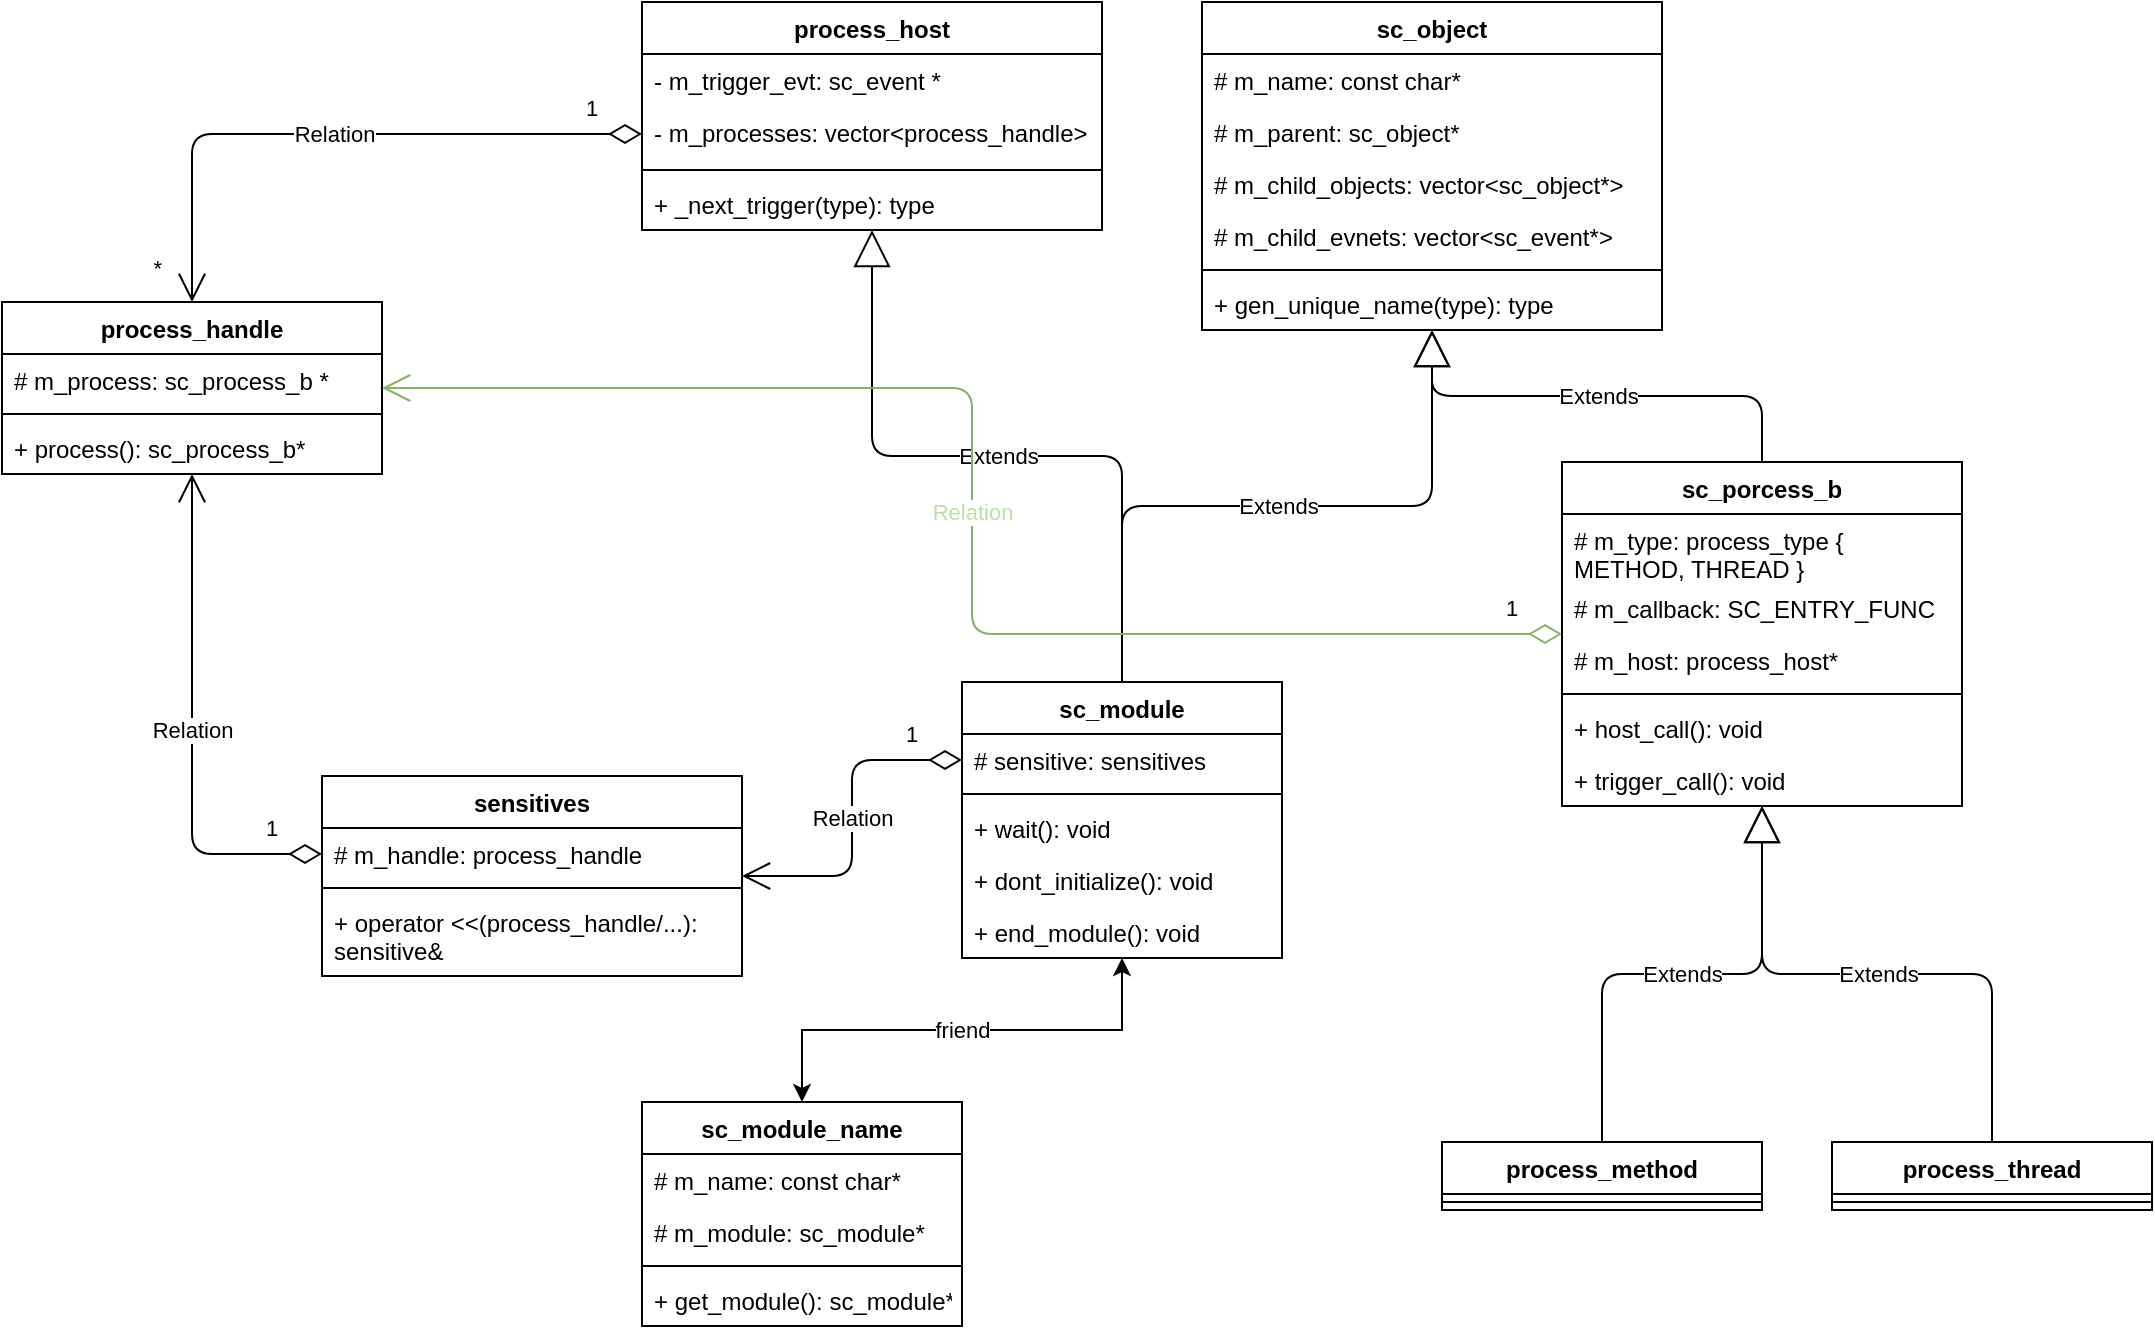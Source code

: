 <mxfile version="14.9.7" type="github">
  <diagram id="oA9ygaMnBOQTWNAMh8Z7" name="第 1 页">
    <mxGraphModel dx="1185" dy="1462" grid="1" gridSize="10" guides="1" tooltips="1" connect="1" arrows="1" fold="1" page="1" pageScale="1" pageWidth="1169" pageHeight="827" math="0" shadow="0">
      <root>
        <mxCell id="0" />
        <mxCell id="1" parent="0" />
        <mxCell id="gMdUcFWDn8KjLpwVatEw-1" value="sc_object" style="swimlane;fontStyle=1;align=center;verticalAlign=top;childLayout=stackLayout;horizontal=1;startSize=26;horizontalStack=0;resizeParent=1;resizeParentMax=0;resizeLast=0;collapsible=1;marginBottom=0;" parent="1" vertex="1">
          <mxGeometry x="630" y="-770" width="230" height="164" as="geometry">
            <mxRectangle x="310" y="-790" width="105" height="26" as="alternateBounds" />
          </mxGeometry>
        </mxCell>
        <mxCell id="gMdUcFWDn8KjLpwVatEw-2" value="# m_name: const char*" style="text;strokeColor=none;fillColor=none;align=left;verticalAlign=top;spacingLeft=4;spacingRight=4;overflow=hidden;rotatable=0;points=[[0,0.5],[1,0.5]];portConstraint=eastwest;" parent="gMdUcFWDn8KjLpwVatEw-1" vertex="1">
          <mxGeometry y="26" width="230" height="26" as="geometry" />
        </mxCell>
        <mxCell id="gMdUcFWDn8KjLpwVatEw-37" value="# m_parent: sc_object*" style="text;strokeColor=none;fillColor=none;align=left;verticalAlign=top;spacingLeft=4;spacingRight=4;overflow=hidden;rotatable=0;points=[[0,0.5],[1,0.5]];portConstraint=eastwest;" parent="gMdUcFWDn8KjLpwVatEw-1" vertex="1">
          <mxGeometry y="52" width="230" height="26" as="geometry" />
        </mxCell>
        <mxCell id="gMdUcFWDn8KjLpwVatEw-38" value="# m_child_objects: vector&lt;sc_object*&gt;" style="text;strokeColor=none;fillColor=none;align=left;verticalAlign=top;spacingLeft=4;spacingRight=4;overflow=hidden;rotatable=0;points=[[0,0.5],[1,0.5]];portConstraint=eastwest;" parent="gMdUcFWDn8KjLpwVatEw-1" vertex="1">
          <mxGeometry y="78" width="230" height="26" as="geometry" />
        </mxCell>
        <mxCell id="gMdUcFWDn8KjLpwVatEw-36" value="# m_child_evnets: vector&lt;sc_event*&gt;" style="text;strokeColor=none;fillColor=none;align=left;verticalAlign=top;spacingLeft=4;spacingRight=4;overflow=hidden;rotatable=0;points=[[0,0.5],[1,0.5]];portConstraint=eastwest;" parent="gMdUcFWDn8KjLpwVatEw-1" vertex="1">
          <mxGeometry y="104" width="230" height="26" as="geometry" />
        </mxCell>
        <mxCell id="gMdUcFWDn8KjLpwVatEw-3" value="" style="line;strokeWidth=1;fillColor=none;align=left;verticalAlign=middle;spacingTop=-1;spacingLeft=3;spacingRight=3;rotatable=0;labelPosition=right;points=[];portConstraint=eastwest;" parent="gMdUcFWDn8KjLpwVatEw-1" vertex="1">
          <mxGeometry y="130" width="230" height="8" as="geometry" />
        </mxCell>
        <mxCell id="gMdUcFWDn8KjLpwVatEw-4" value="+ gen_unique_name(type): type" style="text;strokeColor=none;fillColor=none;align=left;verticalAlign=top;spacingLeft=4;spacingRight=4;overflow=hidden;rotatable=0;points=[[0,0.5],[1,0.5]];portConstraint=eastwest;" parent="gMdUcFWDn8KjLpwVatEw-1" vertex="1">
          <mxGeometry y="138" width="230" height="26" as="geometry" />
        </mxCell>
        <mxCell id="gMdUcFWDn8KjLpwVatEw-5" value="sc_porcess_b" style="swimlane;fontStyle=1;align=center;verticalAlign=top;childLayout=stackLayout;horizontal=1;startSize=26;horizontalStack=0;resizeParent=1;resizeParentMax=0;resizeLast=0;collapsible=1;marginBottom=0;" parent="1" vertex="1">
          <mxGeometry x="810" y="-540" width="200" height="172" as="geometry">
            <mxRectangle x="770" y="-510" width="105" height="26" as="alternateBounds" />
          </mxGeometry>
        </mxCell>
        <mxCell id="gMdUcFWDn8KjLpwVatEw-6" value="# m_type: process_type { METHOD, THREAD }" style="text;strokeColor=none;fillColor=none;align=left;verticalAlign=top;spacingLeft=4;spacingRight=4;overflow=hidden;rotatable=0;points=[[0,0.5],[1,0.5]];portConstraint=eastwest;whiteSpace=wrap;" parent="gMdUcFWDn8KjLpwVatEw-5" vertex="1">
          <mxGeometry y="26" width="200" height="34" as="geometry" />
        </mxCell>
        <mxCell id="gMdUcFWDn8KjLpwVatEw-56" value="# m_callback: SC_ENTRY_FUNC" style="text;strokeColor=none;fillColor=none;align=left;verticalAlign=top;spacingLeft=4;spacingRight=4;overflow=hidden;rotatable=0;points=[[0,0.5],[1,0.5]];portConstraint=eastwest;" parent="gMdUcFWDn8KjLpwVatEw-5" vertex="1">
          <mxGeometry y="60" width="200" height="26" as="geometry" />
        </mxCell>
        <mxCell id="gMdUcFWDn8KjLpwVatEw-57" value="# m_host: process_host*" style="text;strokeColor=none;fillColor=none;align=left;verticalAlign=top;spacingLeft=4;spacingRight=4;overflow=hidden;rotatable=0;points=[[0,0.5],[1,0.5]];portConstraint=eastwest;" parent="gMdUcFWDn8KjLpwVatEw-5" vertex="1">
          <mxGeometry y="86" width="200" height="26" as="geometry" />
        </mxCell>
        <mxCell id="gMdUcFWDn8KjLpwVatEw-7" value="" style="line;strokeWidth=1;fillColor=none;align=left;verticalAlign=middle;spacingTop=-1;spacingLeft=3;spacingRight=3;rotatable=0;labelPosition=right;points=[];portConstraint=eastwest;" parent="gMdUcFWDn8KjLpwVatEw-5" vertex="1">
          <mxGeometry y="112" width="200" height="8" as="geometry" />
        </mxCell>
        <mxCell id="gMdUcFWDn8KjLpwVatEw-58" value="+ host_call(): void" style="text;strokeColor=none;fillColor=none;align=left;verticalAlign=top;spacingLeft=4;spacingRight=4;overflow=hidden;rotatable=0;points=[[0,0.5],[1,0.5]];portConstraint=eastwest;" parent="gMdUcFWDn8KjLpwVatEw-5" vertex="1">
          <mxGeometry y="120" width="200" height="26" as="geometry" />
        </mxCell>
        <mxCell id="gMdUcFWDn8KjLpwVatEw-8" value="+ trigger_call(): void" style="text;strokeColor=none;fillColor=none;align=left;verticalAlign=top;spacingLeft=4;spacingRight=4;overflow=hidden;rotatable=0;points=[[0,0.5],[1,0.5]];portConstraint=eastwest;" parent="gMdUcFWDn8KjLpwVatEw-5" vertex="1">
          <mxGeometry y="146" width="200" height="26" as="geometry" />
        </mxCell>
        <mxCell id="gMdUcFWDn8KjLpwVatEw-9" value="process_thread" style="swimlane;fontStyle=1;align=center;verticalAlign=top;childLayout=stackLayout;horizontal=1;startSize=26;horizontalStack=0;resizeParent=1;resizeParentMax=0;resizeLast=0;collapsible=1;marginBottom=0;" parent="1" vertex="1">
          <mxGeometry x="945" y="-200" width="160" height="34" as="geometry">
            <mxRectangle x="855" y="-299" width="135" height="26" as="alternateBounds" />
          </mxGeometry>
        </mxCell>
        <mxCell id="gMdUcFWDn8KjLpwVatEw-11" value="" style="line;strokeWidth=1;fillColor=none;align=left;verticalAlign=middle;spacingTop=-1;spacingLeft=3;spacingRight=3;rotatable=0;labelPosition=right;points=[];portConstraint=eastwest;" parent="gMdUcFWDn8KjLpwVatEw-9" vertex="1">
          <mxGeometry y="26" width="160" height="8" as="geometry" />
        </mxCell>
        <mxCell id="gMdUcFWDn8KjLpwVatEw-13" value="process_method" style="swimlane;fontStyle=1;align=center;verticalAlign=top;childLayout=stackLayout;horizontal=1;startSize=26;horizontalStack=0;resizeParent=1;resizeParentMax=0;resizeLast=0;collapsible=1;marginBottom=0;" parent="1" vertex="1">
          <mxGeometry x="750" y="-200" width="160" height="34" as="geometry">
            <mxRectangle x="660" y="-299" width="135" height="26" as="alternateBounds" />
          </mxGeometry>
        </mxCell>
        <mxCell id="gMdUcFWDn8KjLpwVatEw-15" value="" style="line;strokeWidth=1;fillColor=none;align=left;verticalAlign=middle;spacingTop=-1;spacingLeft=3;spacingRight=3;rotatable=0;labelPosition=right;points=[];portConstraint=eastwest;" parent="gMdUcFWDn8KjLpwVatEw-13" vertex="1">
          <mxGeometry y="26" width="160" height="8" as="geometry" />
        </mxCell>
        <mxCell id="gMdUcFWDn8KjLpwVatEw-21" value="Extends" style="endArrow=block;endSize=16;endFill=0;html=1;edgeStyle=orthogonalEdgeStyle;exitX=0.5;exitY=0;exitDx=0;exitDy=0;" parent="1" source="gMdUcFWDn8KjLpwVatEw-5" target="gMdUcFWDn8KjLpwVatEw-1" edge="1">
          <mxGeometry width="160" relative="1" as="geometry">
            <mxPoint x="1020" y="-540" as="sourcePoint" />
            <mxPoint x="1180" y="-540" as="targetPoint" />
          </mxGeometry>
        </mxCell>
        <mxCell id="gMdUcFWDn8KjLpwVatEw-22" value="Extends" style="endArrow=block;endSize=16;endFill=0;html=1;exitX=0.5;exitY=0;exitDx=0;exitDy=0;entryX=0.5;entryY=1;entryDx=0;entryDy=0;edgeStyle=orthogonalEdgeStyle;" parent="1" source="gMdUcFWDn8KjLpwVatEw-9" target="gMdUcFWDn8KjLpwVatEw-5" edge="1">
          <mxGeometry width="160" relative="1" as="geometry">
            <mxPoint x="892.5" y="-370" as="sourcePoint" />
            <mxPoint x="750" y="-330" as="targetPoint" />
          </mxGeometry>
        </mxCell>
        <mxCell id="gMdUcFWDn8KjLpwVatEw-23" value="Extends" style="endArrow=block;endSize=16;endFill=0;html=1;exitX=0.5;exitY=0;exitDx=0;exitDy=0;entryX=0.5;entryY=1;entryDx=0;entryDy=0;edgeStyle=orthogonalEdgeStyle;" parent="1" source="gMdUcFWDn8KjLpwVatEw-13" target="gMdUcFWDn8KjLpwVatEw-5" edge="1">
          <mxGeometry width="160" relative="1" as="geometry">
            <mxPoint x="1002.5" y="-259" as="sourcePoint" />
            <mxPoint x="892.5" y="-344" as="targetPoint" />
          </mxGeometry>
        </mxCell>
        <mxCell id="gMdUcFWDn8KjLpwVatEw-46" value="friend" style="edgeStyle=orthogonalEdgeStyle;rounded=0;orthogonalLoop=1;jettySize=auto;html=1;startArrow=classic;startFill=1;" parent="1" source="gMdUcFWDn8KjLpwVatEw-25" target="gMdUcFWDn8KjLpwVatEw-40" edge="1">
          <mxGeometry relative="1" as="geometry" />
        </mxCell>
        <mxCell id="gMdUcFWDn8KjLpwVatEw-25" value="sc_module" style="swimlane;fontStyle=1;align=center;verticalAlign=top;childLayout=stackLayout;horizontal=1;startSize=26;horizontalStack=0;resizeParent=1;resizeParentMax=0;resizeLast=0;collapsible=1;marginBottom=0;" parent="1" vertex="1">
          <mxGeometry x="510" y="-430" width="160" height="138" as="geometry">
            <mxRectangle x="170" y="-500" width="105" height="26" as="alternateBounds" />
          </mxGeometry>
        </mxCell>
        <mxCell id="gMdUcFWDn8KjLpwVatEw-26" value="# sensitive: sensitives" style="text;strokeColor=none;fillColor=none;align=left;verticalAlign=top;spacingLeft=4;spacingRight=4;overflow=hidden;rotatable=0;points=[[0,0.5],[1,0.5]];portConstraint=eastwest;" parent="gMdUcFWDn8KjLpwVatEw-25" vertex="1">
          <mxGeometry y="26" width="160" height="26" as="geometry" />
        </mxCell>
        <mxCell id="gMdUcFWDn8KjLpwVatEw-27" value="" style="line;strokeWidth=1;fillColor=none;align=left;verticalAlign=middle;spacingTop=-1;spacingLeft=3;spacingRight=3;rotatable=0;labelPosition=right;points=[];portConstraint=eastwest;" parent="gMdUcFWDn8KjLpwVatEw-25" vertex="1">
          <mxGeometry y="52" width="160" height="8" as="geometry" />
        </mxCell>
        <mxCell id="gMdUcFWDn8KjLpwVatEw-28" value="+ wait(): void" style="text;strokeColor=none;fillColor=none;align=left;verticalAlign=top;spacingLeft=4;spacingRight=4;overflow=hidden;rotatable=0;points=[[0,0.5],[1,0.5]];portConstraint=eastwest;" parent="gMdUcFWDn8KjLpwVatEw-25" vertex="1">
          <mxGeometry y="60" width="160" height="26" as="geometry" />
        </mxCell>
        <mxCell id="gMdUcFWDn8KjLpwVatEw-39" value="+ dont_initialize(): void" style="text;strokeColor=none;fillColor=none;align=left;verticalAlign=top;spacingLeft=4;spacingRight=4;overflow=hidden;rotatable=0;points=[[0,0.5],[1,0.5]];portConstraint=eastwest;" parent="gMdUcFWDn8KjLpwVatEw-25" vertex="1">
          <mxGeometry y="86" width="160" height="26" as="geometry" />
        </mxCell>
        <mxCell id="gMdUcFWDn8KjLpwVatEw-47" value="+ end_module(): void" style="text;strokeColor=none;fillColor=none;align=left;verticalAlign=top;spacingLeft=4;spacingRight=4;overflow=hidden;rotatable=0;points=[[0,0.5],[1,0.5]];portConstraint=eastwest;" parent="gMdUcFWDn8KjLpwVatEw-25" vertex="1">
          <mxGeometry y="112" width="160" height="26" as="geometry" />
        </mxCell>
        <mxCell id="gMdUcFWDn8KjLpwVatEw-29" value="process_host" style="swimlane;fontStyle=1;align=center;verticalAlign=top;childLayout=stackLayout;horizontal=1;startSize=26;horizontalStack=0;resizeParent=1;resizeParentMax=0;resizeLast=0;collapsible=1;marginBottom=0;" parent="1" vertex="1">
          <mxGeometry x="350" y="-770" width="230" height="114" as="geometry">
            <mxRectangle x="65" y="-750" width="105" height="26" as="alternateBounds" />
          </mxGeometry>
        </mxCell>
        <mxCell id="gMdUcFWDn8KjLpwVatEw-30" value="- m_trigger_evt: sc_event *" style="text;strokeColor=none;fillColor=none;align=left;verticalAlign=top;spacingLeft=4;spacingRight=4;overflow=hidden;rotatable=0;points=[[0,0.5],[1,0.5]];portConstraint=eastwest;" parent="gMdUcFWDn8KjLpwVatEw-29" vertex="1">
          <mxGeometry y="26" width="230" height="26" as="geometry" />
        </mxCell>
        <mxCell id="gMdUcFWDn8KjLpwVatEw-35" value="- m_processes: vector&lt;process_handle&gt;" style="text;strokeColor=none;fillColor=none;align=left;verticalAlign=top;spacingLeft=4;spacingRight=4;overflow=hidden;rotatable=0;points=[[0,0.5],[1,0.5]];portConstraint=eastwest;whiteSpace=wrap;" parent="gMdUcFWDn8KjLpwVatEw-29" vertex="1">
          <mxGeometry y="52" width="230" height="28" as="geometry" />
        </mxCell>
        <mxCell id="gMdUcFWDn8KjLpwVatEw-31" value="" style="line;strokeWidth=1;fillColor=none;align=left;verticalAlign=middle;spacingTop=-1;spacingLeft=3;spacingRight=3;rotatable=0;labelPosition=right;points=[];portConstraint=eastwest;" parent="gMdUcFWDn8KjLpwVatEw-29" vertex="1">
          <mxGeometry y="80" width="230" height="8" as="geometry" />
        </mxCell>
        <mxCell id="gMdUcFWDn8KjLpwVatEw-32" value="+ _next_trigger(type): type" style="text;strokeColor=none;fillColor=none;align=left;verticalAlign=top;spacingLeft=4;spacingRight=4;overflow=hidden;rotatable=0;points=[[0,0.5],[1,0.5]];portConstraint=eastwest;" parent="gMdUcFWDn8KjLpwVatEw-29" vertex="1">
          <mxGeometry y="88" width="230" height="26" as="geometry" />
        </mxCell>
        <mxCell id="gMdUcFWDn8KjLpwVatEw-33" value="Extends" style="endArrow=block;endSize=16;endFill=0;html=1;edgeStyle=orthogonalEdgeStyle;exitX=0.5;exitY=0;exitDx=0;exitDy=0;" parent="1" source="gMdUcFWDn8KjLpwVatEw-25" target="gMdUcFWDn8KjLpwVatEw-1" edge="1">
          <mxGeometry width="160" relative="1" as="geometry">
            <mxPoint x="1130" y="-617" as="sourcePoint" />
            <mxPoint x="682.5" y="-734" as="targetPoint" />
          </mxGeometry>
        </mxCell>
        <mxCell id="gMdUcFWDn8KjLpwVatEw-34" value="Extends" style="endArrow=block;endSize=16;endFill=0;html=1;edgeStyle=orthogonalEdgeStyle;exitX=0.5;exitY=0;exitDx=0;exitDy=0;" parent="1" source="gMdUcFWDn8KjLpwVatEw-25" target="gMdUcFWDn8KjLpwVatEw-29" edge="1">
          <mxGeometry width="160" relative="1" as="geometry">
            <mxPoint x="542.5" y="-580" as="sourcePoint" />
            <mxPoint x="682.5" y="-734" as="targetPoint" />
          </mxGeometry>
        </mxCell>
        <mxCell id="gMdUcFWDn8KjLpwVatEw-40" value="sc_module_name" style="swimlane;fontStyle=1;align=center;verticalAlign=top;childLayout=stackLayout;horizontal=1;startSize=26;horizontalStack=0;resizeParent=1;resizeParentMax=0;resizeLast=0;collapsible=1;marginBottom=0;" parent="1" vertex="1">
          <mxGeometry x="350" y="-220" width="160" height="112" as="geometry">
            <mxRectangle x="170" y="-500" width="105" height="26" as="alternateBounds" />
          </mxGeometry>
        </mxCell>
        <mxCell id="gMdUcFWDn8KjLpwVatEw-41" value="# m_name: const char*" style="text;strokeColor=none;fillColor=none;align=left;verticalAlign=top;spacingLeft=4;spacingRight=4;overflow=hidden;rotatable=0;points=[[0,0.5],[1,0.5]];portConstraint=eastwest;" parent="gMdUcFWDn8KjLpwVatEw-40" vertex="1">
          <mxGeometry y="26" width="160" height="26" as="geometry" />
        </mxCell>
        <mxCell id="gMdUcFWDn8KjLpwVatEw-45" value="# m_module: sc_module*" style="text;strokeColor=none;fillColor=none;align=left;verticalAlign=top;spacingLeft=4;spacingRight=4;overflow=hidden;rotatable=0;points=[[0,0.5],[1,0.5]];portConstraint=eastwest;" parent="gMdUcFWDn8KjLpwVatEw-40" vertex="1">
          <mxGeometry y="52" width="160" height="26" as="geometry" />
        </mxCell>
        <mxCell id="gMdUcFWDn8KjLpwVatEw-42" value="" style="line;strokeWidth=1;fillColor=none;align=left;verticalAlign=middle;spacingTop=-1;spacingLeft=3;spacingRight=3;rotatable=0;labelPosition=right;points=[];portConstraint=eastwest;" parent="gMdUcFWDn8KjLpwVatEw-40" vertex="1">
          <mxGeometry y="78" width="160" height="8" as="geometry" />
        </mxCell>
        <mxCell id="gMdUcFWDn8KjLpwVatEw-43" value="+ get_module(): sc_module*" style="text;strokeColor=none;fillColor=none;align=left;verticalAlign=top;spacingLeft=4;spacingRight=4;overflow=hidden;rotatable=0;points=[[0,0.5],[1,0.5]];portConstraint=eastwest;" parent="gMdUcFWDn8KjLpwVatEw-40" vertex="1">
          <mxGeometry y="86" width="160" height="26" as="geometry" />
        </mxCell>
        <mxCell id="gMdUcFWDn8KjLpwVatEw-48" value="process_handle" style="swimlane;fontStyle=1;align=center;verticalAlign=top;childLayout=stackLayout;horizontal=1;startSize=26;horizontalStack=0;resizeParent=1;resizeParentMax=0;resizeLast=0;collapsible=1;marginBottom=0;" parent="1" vertex="1">
          <mxGeometry x="30" y="-620" width="190" height="86" as="geometry">
            <mxRectangle x="65" y="-750" width="105" height="26" as="alternateBounds" />
          </mxGeometry>
        </mxCell>
        <mxCell id="gMdUcFWDn8KjLpwVatEw-49" value="# m_process: sc_process_b *" style="text;strokeColor=none;fillColor=none;align=left;verticalAlign=top;spacingLeft=4;spacingRight=4;overflow=hidden;rotatable=0;points=[[0,0.5],[1,0.5]];portConstraint=eastwest;" parent="gMdUcFWDn8KjLpwVatEw-48" vertex="1">
          <mxGeometry y="26" width="190" height="26" as="geometry" />
        </mxCell>
        <mxCell id="gMdUcFWDn8KjLpwVatEw-51" value="" style="line;strokeWidth=1;fillColor=none;align=left;verticalAlign=middle;spacingTop=-1;spacingLeft=3;spacingRight=3;rotatable=0;labelPosition=right;points=[];portConstraint=eastwest;" parent="gMdUcFWDn8KjLpwVatEw-48" vertex="1">
          <mxGeometry y="52" width="190" height="8" as="geometry" />
        </mxCell>
        <mxCell id="gMdUcFWDn8KjLpwVatEw-52" value="+ process(): sc_process_b*" style="text;strokeColor=none;fillColor=none;align=left;verticalAlign=top;spacingLeft=4;spacingRight=4;overflow=hidden;rotatable=0;points=[[0,0.5],[1,0.5]];portConstraint=eastwest;" parent="gMdUcFWDn8KjLpwVatEw-48" vertex="1">
          <mxGeometry y="60" width="190" height="26" as="geometry" />
        </mxCell>
        <mxCell id="gMdUcFWDn8KjLpwVatEw-53" value="Relation" style="endArrow=open;html=1;endSize=12;startArrow=diamondThin;startSize=14;startFill=0;edgeStyle=orthogonalEdgeStyle;" parent="1" source="gMdUcFWDn8KjLpwVatEw-35" target="gMdUcFWDn8KjLpwVatEw-48" edge="1">
          <mxGeometry relative="1" as="geometry">
            <mxPoint x="100" y="-730" as="sourcePoint" />
            <mxPoint x="260" y="-730" as="targetPoint" />
          </mxGeometry>
        </mxCell>
        <mxCell id="gMdUcFWDn8KjLpwVatEw-54" value="1" style="edgeLabel;resizable=0;html=1;align=left;verticalAlign=top;" parent="gMdUcFWDn8KjLpwVatEw-53" connectable="0" vertex="1">
          <mxGeometry x="-1" relative="1" as="geometry">
            <mxPoint x="-30" y="-26" as="offset" />
          </mxGeometry>
        </mxCell>
        <mxCell id="gMdUcFWDn8KjLpwVatEw-55" value="*" style="edgeLabel;resizable=0;html=1;align=right;verticalAlign=top;" parent="gMdUcFWDn8KjLpwVatEw-53" connectable="0" vertex="1">
          <mxGeometry x="1" relative="1" as="geometry">
            <mxPoint x="-15" y="-30" as="offset" />
          </mxGeometry>
        </mxCell>
        <mxCell id="yk40z1ae59S_Cjr2_g2M-1" value="sensitives" style="swimlane;fontStyle=1;align=center;verticalAlign=top;childLayout=stackLayout;horizontal=1;startSize=26;horizontalStack=0;resizeParent=1;resizeParentMax=0;resizeLast=0;collapsible=1;marginBottom=0;" vertex="1" parent="1">
          <mxGeometry x="190" y="-383" width="210" height="100" as="geometry">
            <mxRectangle x="65" y="-750" width="105" height="26" as="alternateBounds" />
          </mxGeometry>
        </mxCell>
        <mxCell id="yk40z1ae59S_Cjr2_g2M-2" value="# m_handle: process_handle" style="text;strokeColor=none;fillColor=none;align=left;verticalAlign=top;spacingLeft=4;spacingRight=4;overflow=hidden;rotatable=0;points=[[0,0.5],[1,0.5]];portConstraint=eastwest;" vertex="1" parent="yk40z1ae59S_Cjr2_g2M-1">
          <mxGeometry y="26" width="210" height="26" as="geometry" />
        </mxCell>
        <mxCell id="yk40z1ae59S_Cjr2_g2M-3" value="" style="line;strokeWidth=1;fillColor=none;align=left;verticalAlign=middle;spacingTop=-1;spacingLeft=3;spacingRight=3;rotatable=0;labelPosition=right;points=[];portConstraint=eastwest;" vertex="1" parent="yk40z1ae59S_Cjr2_g2M-1">
          <mxGeometry y="52" width="210" height="8" as="geometry" />
        </mxCell>
        <mxCell id="yk40z1ae59S_Cjr2_g2M-4" value="+ operator &lt;&lt;(process_handle/...): sensitive&amp;" style="text;strokeColor=none;fillColor=none;align=left;verticalAlign=top;spacingLeft=4;spacingRight=4;overflow=hidden;rotatable=0;points=[[0,0.5],[1,0.5]];portConstraint=eastwest;whiteSpace=wrap;" vertex="1" parent="yk40z1ae59S_Cjr2_g2M-1">
          <mxGeometry y="60" width="210" height="40" as="geometry" />
        </mxCell>
        <mxCell id="yk40z1ae59S_Cjr2_g2M-6" value="Relation" style="endArrow=open;html=1;endSize=12;startArrow=diamondThin;startSize=14;startFill=0;edgeStyle=orthogonalEdgeStyle;" edge="1" parent="1" source="gMdUcFWDn8KjLpwVatEw-26" target="yk40z1ae59S_Cjr2_g2M-1">
          <mxGeometry relative="1" as="geometry">
            <mxPoint x="360" y="-780" as="sourcePoint" />
            <mxPoint x="245" y="-696" as="targetPoint" />
          </mxGeometry>
        </mxCell>
        <mxCell id="yk40z1ae59S_Cjr2_g2M-7" value="1" style="edgeLabel;resizable=0;html=1;align=left;verticalAlign=top;" connectable="0" vertex="1" parent="yk40z1ae59S_Cjr2_g2M-6">
          <mxGeometry x="-1" relative="1" as="geometry">
            <mxPoint x="-30" y="-26" as="offset" />
          </mxGeometry>
        </mxCell>
        <mxCell id="yk40z1ae59S_Cjr2_g2M-9" value="Relation" style="endArrow=open;html=1;endSize=12;startArrow=diamondThin;startSize=14;startFill=0;edgeStyle=orthogonalEdgeStyle;" edge="1" parent="1" source="yk40z1ae59S_Cjr2_g2M-2" target="gMdUcFWDn8KjLpwVatEw-48">
          <mxGeometry relative="1" as="geometry">
            <mxPoint x="510" y="-431" as="sourcePoint" />
            <mxPoint x="400" y="-368" as="targetPoint" />
          </mxGeometry>
        </mxCell>
        <mxCell id="yk40z1ae59S_Cjr2_g2M-10" value="1" style="edgeLabel;resizable=0;html=1;align=left;verticalAlign=top;" connectable="0" vertex="1" parent="yk40z1ae59S_Cjr2_g2M-9">
          <mxGeometry x="-1" relative="1" as="geometry">
            <mxPoint x="-30" y="-26" as="offset" />
          </mxGeometry>
        </mxCell>
        <mxCell id="yk40z1ae59S_Cjr2_g2M-11" value="Relation" style="endArrow=open;html=1;endSize=12;startArrow=diamondThin;startSize=14;startFill=0;edgeStyle=orthogonalEdgeStyle;fillColor=#d5e8d4;strokeColor=#82b366;fontColor=#B9E0A5;" edge="1" parent="1" source="gMdUcFWDn8KjLpwVatEw-5" target="gMdUcFWDn8KjLpwVatEw-48">
          <mxGeometry relative="1" as="geometry">
            <mxPoint x="510" y="-431.0" as="sourcePoint" />
            <mxPoint x="400" y="-373" as="targetPoint" />
          </mxGeometry>
        </mxCell>
        <mxCell id="yk40z1ae59S_Cjr2_g2M-12" value="1" style="edgeLabel;resizable=0;html=1;align=left;verticalAlign=top;" connectable="0" vertex="1" parent="yk40z1ae59S_Cjr2_g2M-11">
          <mxGeometry x="-1" relative="1" as="geometry">
            <mxPoint x="-30" y="-26" as="offset" />
          </mxGeometry>
        </mxCell>
      </root>
    </mxGraphModel>
  </diagram>
</mxfile>
